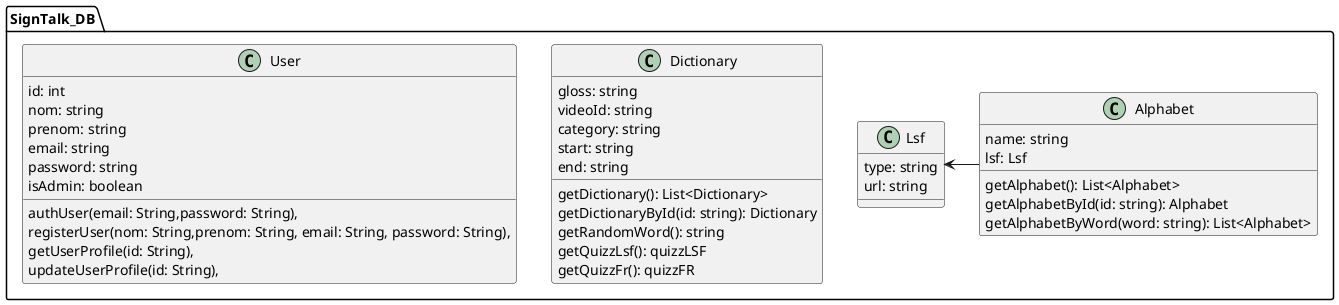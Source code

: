 @startuml

package SignTalk_DB {
   
    class Lsf {
        type: string
        url: string
    }

    class Alphabet {
        name: string
        lsf: Lsf
        getAlphabet(): List<Alphabet>
        getAlphabetById(id: string): Alphabet
        getAlphabetByWord(word: string): List<Alphabet>    
    }

    class Dictionary {
        gloss: string
        videoId: string
        category: string
        start: string
        end: string
        getDictionary(): List<Dictionary>
        getDictionaryById(id: string): Dictionary
        getRandomWord(): string
        getQuizzLsf(): quizzLSF
        getQuizzFr(): quizzFR
    }


    class User {
            id: int
            nom: string 
            prenom: string 
            email: string
            password: string
            isAdmin: boolean 
            authUser(email: String,password: String), 
            registerUser(nom: String,prenom: String, email: String, password: String), 
            getUserProfile(id: String), 
            updateUserProfile(id: String), 
    }

    Lsf <- Alphabet
}

@enduml